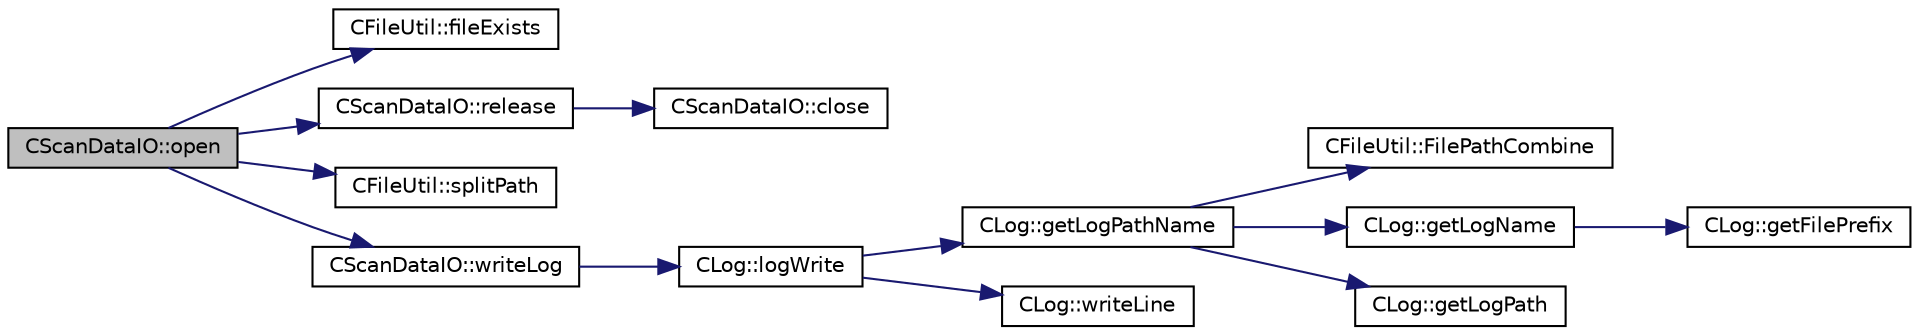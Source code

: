 digraph "CScanDataIO::open"
{
 // LATEX_PDF_SIZE
  edge [fontname="Helvetica",fontsize="10",labelfontname="Helvetica",labelfontsize="10"];
  node [fontname="Helvetica",fontsize="10",shape=record];
  rankdir="LR";
  Node1 [label="CScanDataIO::open",height=0.2,width=0.4,color="black", fillcolor="grey75", style="filled", fontcolor="black",tooltip="オープン"];
  Node1 -> Node2 [color="midnightblue",fontsize="10",style="solid",fontname="Helvetica"];
  Node2 [label="CFileUtil::fileExists",height=0.2,width=0.4,color="black", fillcolor="white", style="filled",URL="$class_c_file_util.html#a9a8b3e89af30c1826d518719aad2c3df",tooltip="ファイルが存在するかを確認する"];
  Node1 -> Node3 [color="midnightblue",fontsize="10",style="solid",fontname="Helvetica"];
  Node3 [label="CScanDataIO::release",height=0.2,width=0.4,color="black", fillcolor="white", style="filled",URL="$class_c_scan_data_i_o.html#a74d77b0c697e9eab35f6f233be162c27",tooltip="CubeFloatの解放"];
  Node3 -> Node4 [color="midnightblue",fontsize="10",style="solid",fontname="Helvetica"];
  Node4 [label="CScanDataIO::close",height=0.2,width=0.4,color="black", fillcolor="white", style="filled",URL="$class_c_scan_data_i_o.html#ae8fcb4c73d65ae2bcdff6f833fc93e29",tooltip="CubeFloatのクローズ"];
  Node1 -> Node5 [color="midnightblue",fontsize="10",style="solid",fontname="Helvetica"];
  Node5 [label="CFileUtil::splitPath",height=0.2,width=0.4,color="black", fillcolor="white", style="filled",URL="$class_c_file_util.html#acd0ab529d0f67b3a1d783e9b954c5576",tooltip="フィルパスを分解する"];
  Node1 -> Node6 [color="midnightblue",fontsize="10",style="solid",fontname="Helvetica"];
  Node6 [label="CScanDataIO::writeLog",height=0.2,width=0.4,color="black", fillcolor="white", style="filled",URL="$class_c_scan_data_i_o.html#a5be204207783efd8238a8928cdb5c061",tooltip="ログ出力"];
  Node6 -> Node7 [color="midnightblue",fontsize="10",style="solid",fontname="Helvetica"];
  Node7 [label="CLog::logWrite",height=0.2,width=0.4,color="black", fillcolor="white", style="filled",URL="$class_c_log.html#ac31d4dac2937ba01a36d1a3b44b83d70",tooltip="ログの出力"];
  Node7 -> Node8 [color="midnightblue",fontsize="10",style="solid",fontname="Helvetica"];
  Node8 [label="CLog::getLogPathName",height=0.2,width=0.4,color="black", fillcolor="white", style="filled",URL="$class_c_log.html#ab9c474897ca906770f57d5da2feefa6d",tooltip="ログファイルフルパス名の取得"];
  Node8 -> Node9 [color="midnightblue",fontsize="10",style="solid",fontname="Helvetica"];
  Node9 [label="CFileUtil::FilePathCombine",height=0.2,width=0.4,color="black", fillcolor="white", style="filled",URL="$class_c_file_util.html#abc548d0aa8583bfd6f185c08711b1ec7",tooltip="ファイルパスの作成"];
  Node8 -> Node10 [color="midnightblue",fontsize="10",style="solid",fontname="Helvetica"];
  Node10 [label="CLog::getLogName",height=0.2,width=0.4,color="black", fillcolor="white", style="filled",URL="$class_c_log.html#a65d2c4306ed1a9d777c08caff941e776",tooltip="ログファイル名の取得"];
  Node10 -> Node11 [color="midnightblue",fontsize="10",style="solid",fontname="Helvetica"];
  Node11 [label="CLog::getFilePrefix",height=0.2,width=0.4,color="black", fillcolor="white", style="filled",URL="$class_c_log.html#a70464aa2d7a0a10825a9f7f7b7adf2ee",tooltip="ファイル名プレフィックスの取得"];
  Node8 -> Node12 [color="midnightblue",fontsize="10",style="solid",fontname="Helvetica"];
  Node12 [label="CLog::getLogPath",height=0.2,width=0.4,color="black", fillcolor="white", style="filled",URL="$class_c_log.html#a27df84a7db3c444addee476022bfc5ae",tooltip="ログファイル出力ディレクトリの取得"];
  Node7 -> Node13 [color="midnightblue",fontsize="10",style="solid",fontname="Helvetica"];
  Node13 [label="CLog::writeLine",height=0.2,width=0.4,color="black", fillcolor="white", style="filled",URL="$class_c_log.html#ae51a9a6b80711b7a6f5088c61eb346cf",tooltip=" "];
}
